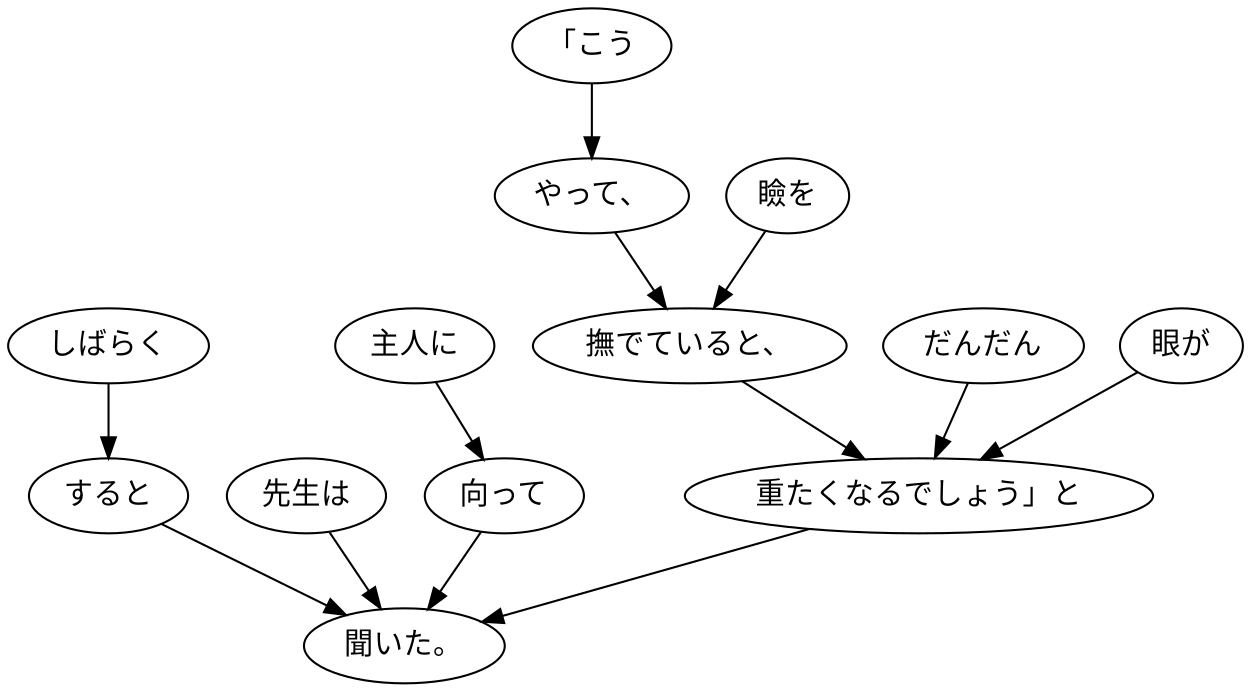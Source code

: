 digraph graph5424 {
	node0 [label="しばらく"];
	node1 [label="すると"];
	node2 [label="先生は"];
	node3 [label="主人に"];
	node4 [label="向って"];
	node5 [label="「こう"];
	node6 [label="やって、"];
	node7 [label="瞼を"];
	node8 [label="撫でていると、"];
	node9 [label="だんだん"];
	node10 [label="眼が"];
	node11 [label="重たくなるでしょう」と"];
	node12 [label="聞いた。"];
	node0 -> node1;
	node1 -> node12;
	node2 -> node12;
	node3 -> node4;
	node4 -> node12;
	node5 -> node6;
	node6 -> node8;
	node7 -> node8;
	node8 -> node11;
	node9 -> node11;
	node10 -> node11;
	node11 -> node12;
}
